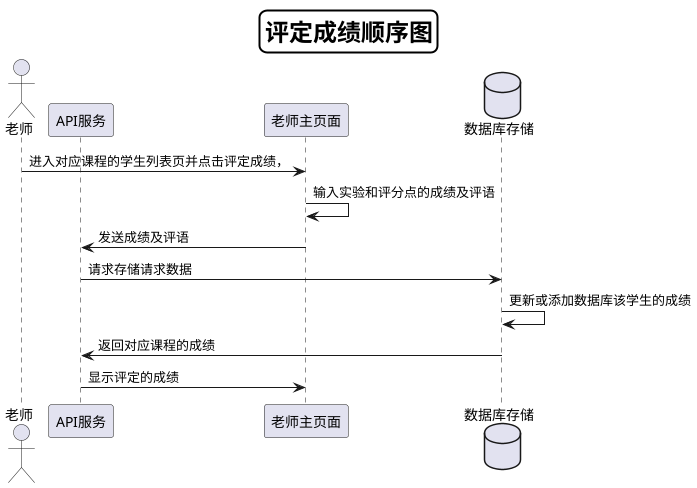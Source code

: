 @startuml
skinparam titleBorderRoundCorner 15
skinparam titleBorderThickness 2
skinparam titleBorderColor #Black
skinparam titleFontSize 24
Title 评定成绩顺序图

actor 老师
participant  API服务
participant  老师主页面
database 数据库存储
老师-> 老师主页面:进入对应课程的学生列表页并点击评定成绩，
老师主页面->老师主页面:输入实验和评分点的成绩及评语
老师主页面->API服务:发送成绩及评语
API服务->数据库存储:请求存储请求数据
数据库存储->数据库存储:更新或添加数据库该学生的成绩
数据库存储->API服务:返回对应课程的成绩
API服务->老师主页面:显示评定的成绩
@enduml
